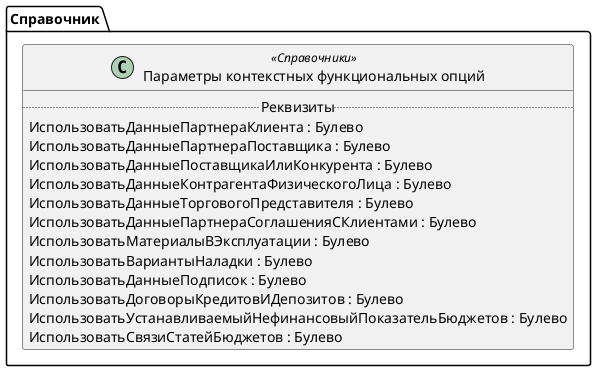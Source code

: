 ﻿@startuml ПараметрыКонтекстныхФункциональныхОпций
'!include templates.wsd
'..\include templates.wsd
class Справочник.ПараметрыКонтекстныхФункциональныхОпций as "Параметры контекстных функциональных опций" <<Справочники>>
{
..Реквизиты..
ИспользоватьДанныеПартнераКлиента : Булево
ИспользоватьДанныеПартнераПоставщика : Булево
ИспользоватьДанныеПоставщикаИлиКонкурента : Булево
ИспользоватьДанныеКонтрагентаФизическогоЛица : Булево
ИспользоватьДанныеТорговогоПредставителя : Булево
ИспользоватьДанныеПартнераСоглашенияСКлиентами : Булево
ИспользоватьМатериалыВЭксплуатации : Булево
ИспользоватьВариантыНаладки : Булево
ИспользоватьДанныеПодписок : Булево
ИспользоватьДоговорыКредитовИДепозитов : Булево
ИспользоватьУстанавливаемыйНефинансовыйПоказательБюджетов : Булево
ИспользоватьСвязиСтатейБюджетов : Булево
}
@enduml
